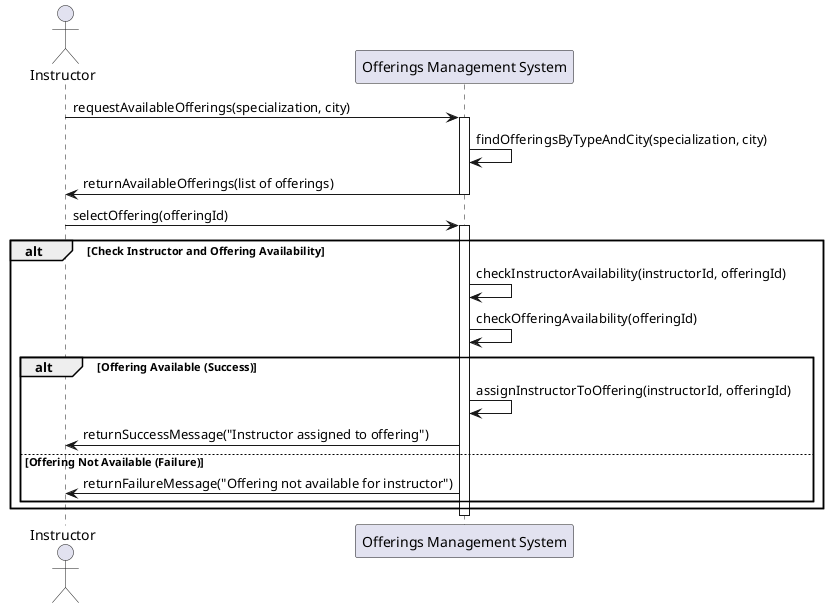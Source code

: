 @startuml
actor Instructor
participant "Offerings Management System" as System

Instructor -> System: requestAvailableOfferings(specialization, city)
activate System
System -> System: findOfferingsByTypeAndCity(specialization, city)
System -> Instructor: returnAvailableOfferings(list of offerings)
deactivate System

Instructor -> System: selectOffering(offeringId)
activate System

alt Check Instructor and Offering Availability
    System -> System: checkInstructorAvailability(instructorId, offeringId)
    System -> System: checkOfferingAvailability(offeringId)

    alt Offering Available (Success)
        System -> System: assignInstructorToOffering(instructorId, offeringId)
        System -> Instructor: returnSuccessMessage("Instructor assigned to offering")
    else Offering Not Available (Failure)
        System -> Instructor: returnFailureMessage("Offering not available for instructor")
    end
end
deactivate System
@enduml
